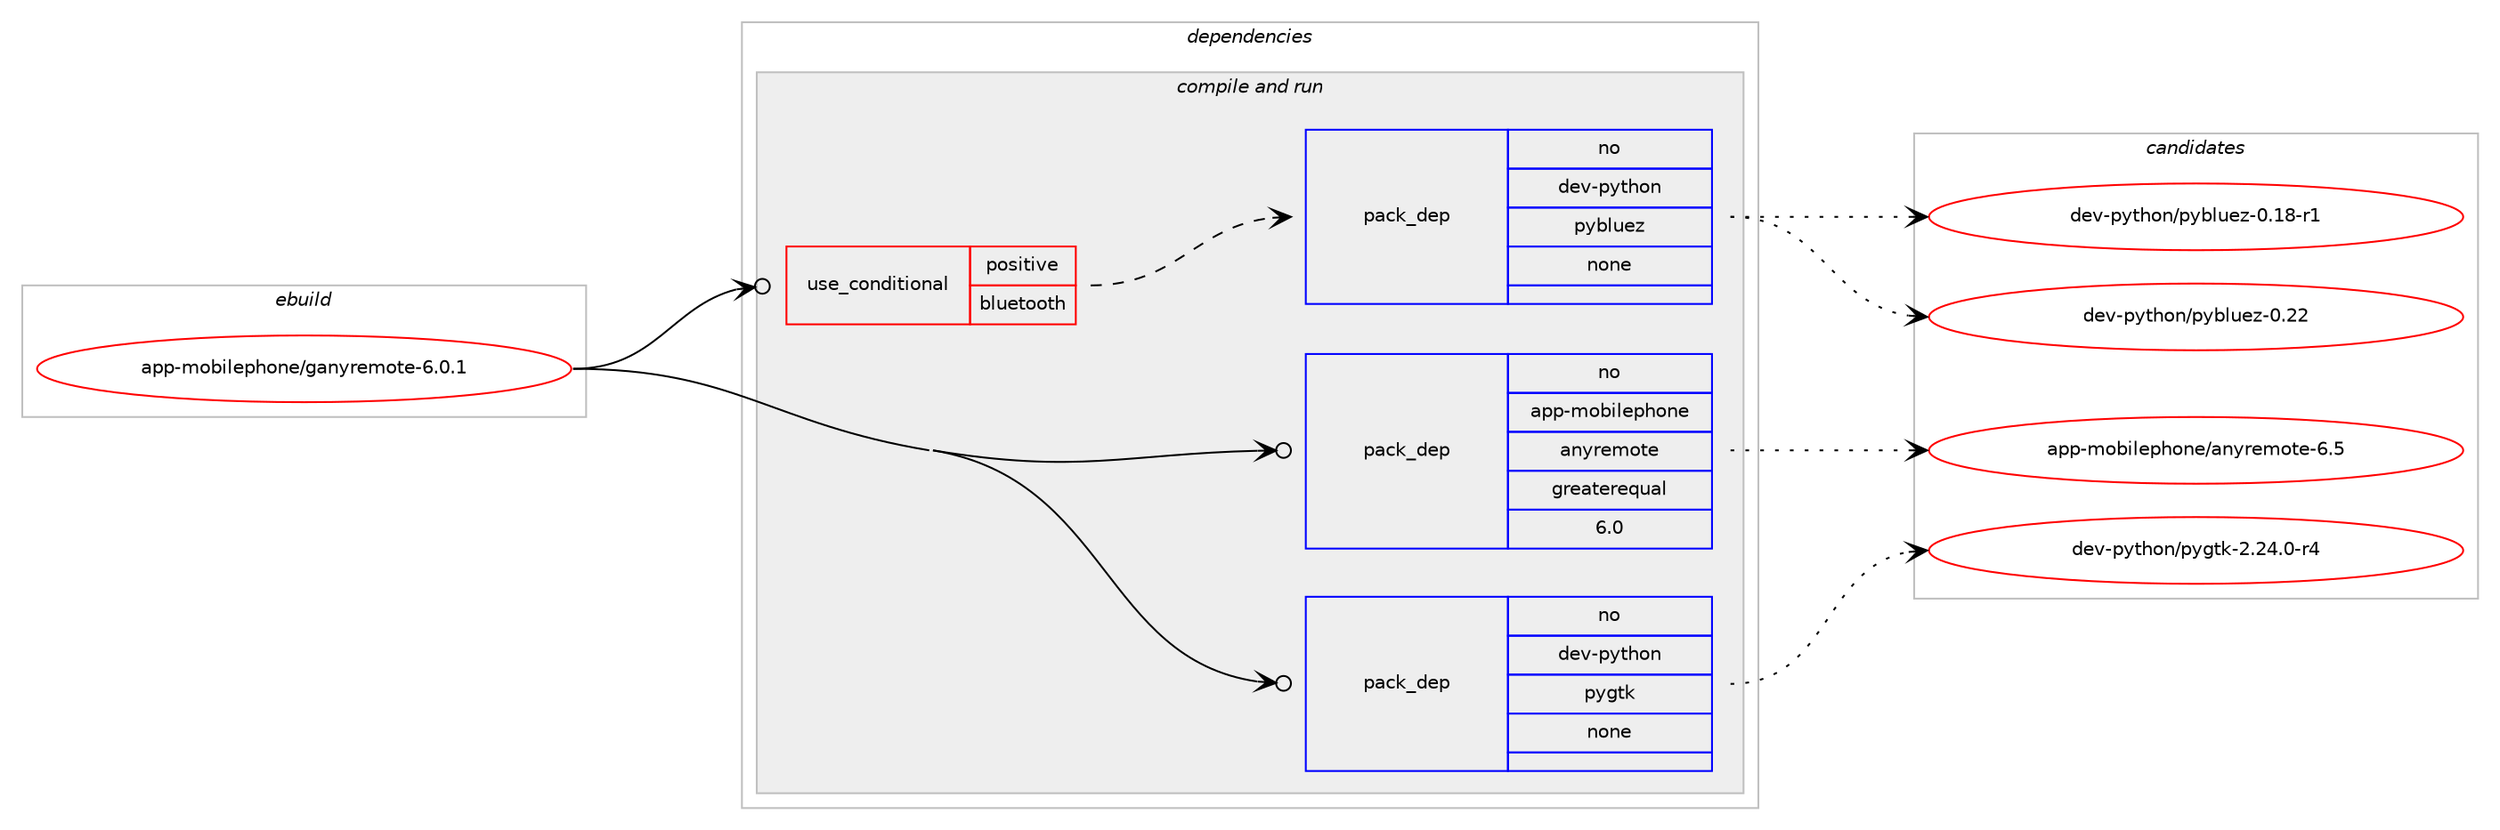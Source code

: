 digraph prolog {

# *************
# Graph options
# *************

newrank=true;
concentrate=true;
compound=true;
graph [rankdir=LR,fontname=Helvetica,fontsize=10,ranksep=1.5];#, ranksep=2.5, nodesep=0.2];
edge  [arrowhead=vee];
node  [fontname=Helvetica,fontsize=10];

# **********
# The ebuild
# **********

subgraph cluster_leftcol {
color=gray;
rank=same;
label=<<i>ebuild</i>>;
id [label="app-mobilephone/ganyremote-6.0.1", color=red, width=4, href="../app-mobilephone/ganyremote-6.0.1.svg"];
}

# ****************
# The dependencies
# ****************

subgraph cluster_midcol {
color=gray;
label=<<i>dependencies</i>>;
subgraph cluster_compile {
fillcolor="#eeeeee";
style=filled;
label=<<i>compile</i>>;
}
subgraph cluster_compileandrun {
fillcolor="#eeeeee";
style=filled;
label=<<i>compile and run</i>>;
subgraph cond13039 {
dependency49026 [label=<<TABLE BORDER="0" CELLBORDER="1" CELLSPACING="0" CELLPADDING="4"><TR><TD ROWSPAN="3" CELLPADDING="10">use_conditional</TD></TR><TR><TD>positive</TD></TR><TR><TD>bluetooth</TD></TR></TABLE>>, shape=none, color=red];
subgraph pack35124 {
dependency49027 [label=<<TABLE BORDER="0" CELLBORDER="1" CELLSPACING="0" CELLPADDING="4" WIDTH="220"><TR><TD ROWSPAN="6" CELLPADDING="30">pack_dep</TD></TR><TR><TD WIDTH="110">no</TD></TR><TR><TD>dev-python</TD></TR><TR><TD>pybluez</TD></TR><TR><TD>none</TD></TR><TR><TD></TD></TR></TABLE>>, shape=none, color=blue];
}
dependency49026:e -> dependency49027:w [weight=20,style="dashed",arrowhead="vee"];
}
id:e -> dependency49026:w [weight=20,style="solid",arrowhead="odotvee"];
subgraph pack35125 {
dependency49028 [label=<<TABLE BORDER="0" CELLBORDER="1" CELLSPACING="0" CELLPADDING="4" WIDTH="220"><TR><TD ROWSPAN="6" CELLPADDING="30">pack_dep</TD></TR><TR><TD WIDTH="110">no</TD></TR><TR><TD>app-mobilephone</TD></TR><TR><TD>anyremote</TD></TR><TR><TD>greaterequal</TD></TR><TR><TD>6.0</TD></TR></TABLE>>, shape=none, color=blue];
}
id:e -> dependency49028:w [weight=20,style="solid",arrowhead="odotvee"];
subgraph pack35126 {
dependency49029 [label=<<TABLE BORDER="0" CELLBORDER="1" CELLSPACING="0" CELLPADDING="4" WIDTH="220"><TR><TD ROWSPAN="6" CELLPADDING="30">pack_dep</TD></TR><TR><TD WIDTH="110">no</TD></TR><TR><TD>dev-python</TD></TR><TR><TD>pygtk</TD></TR><TR><TD>none</TD></TR><TR><TD></TD></TR></TABLE>>, shape=none, color=blue];
}
id:e -> dependency49029:w [weight=20,style="solid",arrowhead="odotvee"];
}
subgraph cluster_run {
fillcolor="#eeeeee";
style=filled;
label=<<i>run</i>>;
}
}

# **************
# The candidates
# **************

subgraph cluster_choices {
rank=same;
color=gray;
label=<<i>candidates</i>>;

subgraph choice35124 {
color=black;
nodesep=1;
choice10010111845112121116104111110471121219810811710112245484649564511449 [label="dev-python/pybluez-0.18-r1", color=red, width=4,href="../dev-python/pybluez-0.18-r1.svg"];
choice1001011184511212111610411111047112121981081171011224548465050 [label="dev-python/pybluez-0.22", color=red, width=4,href="../dev-python/pybluez-0.22.svg"];
dependency49027:e -> choice10010111845112121116104111110471121219810811710112245484649564511449:w [style=dotted,weight="100"];
dependency49027:e -> choice1001011184511212111610411111047112121981081171011224548465050:w [style=dotted,weight="100"];
}
subgraph choice35125 {
color=black;
nodesep=1;
choice971121124510911198105108101112104111110101479711012111410110911111610145544653 [label="app-mobilephone/anyremote-6.5", color=red, width=4,href="../app-mobilephone/anyremote-6.5.svg"];
dependency49028:e -> choice971121124510911198105108101112104111110101479711012111410110911111610145544653:w [style=dotted,weight="100"];
}
subgraph choice35126 {
color=black;
nodesep=1;
choice1001011184511212111610411111047112121103116107455046505246484511452 [label="dev-python/pygtk-2.24.0-r4", color=red, width=4,href="../dev-python/pygtk-2.24.0-r4.svg"];
dependency49029:e -> choice1001011184511212111610411111047112121103116107455046505246484511452:w [style=dotted,weight="100"];
}
}

}
